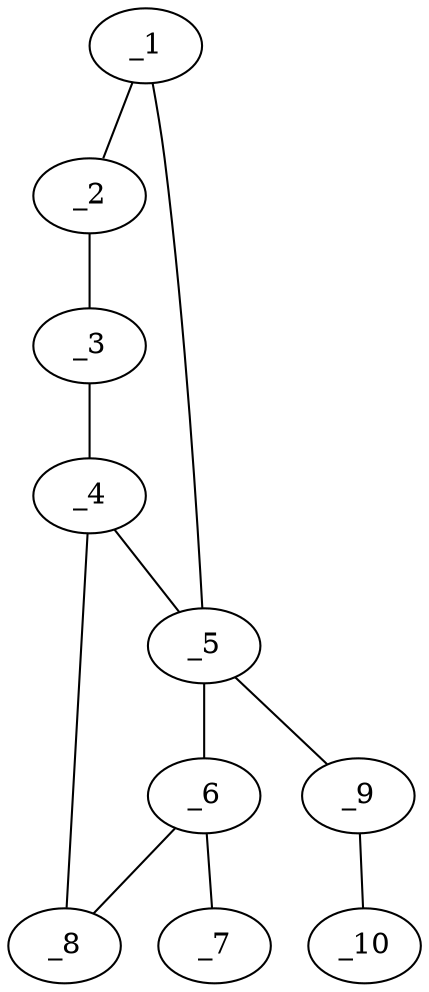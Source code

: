 graph molid647372 {
	_1	 [charge=0,
		chem=1,
		symbol="C  ",
		x="4.2058",
		y="0.7167"];
	_2	 [charge=0,
		chem=1,
		symbol="C  ",
		x="3.8968",
		y="1.6678"];
	_1 -- _2	 [valence=1];
	_5	 [charge=0,
		chem=1,
		symbol="C  ",
		x="3.3968",
		y="0.1289"];
	_1 -- _5	 [valence=1];
	_3	 [charge=0,
		chem=1,
		symbol="C  ",
		x="2.8968",
		y="1.6678"];
	_2 -- _3	 [valence=1];
	_4	 [charge=0,
		chem=1,
		symbol="C  ",
		x="2.5878",
		y="0.7167"];
	_3 -- _4	 [valence=1];
	_4 -- _5	 [valence=1];
	_8	 [charge=0,
		chem=1,
		symbol="C  ",
		x=2,
		y="-0.0923"];
	_4 -- _8	 [valence=1];
	_6	 [charge=0,
		chem=1,
		symbol="C  ",
		x="2.809",
		y="-0.6801"];
	_5 -- _6	 [valence=1];
	_9	 [charge=0,
		chem=1,
		symbol="C  ",
		x="4.2058",
		y="-0.4589"];
	_5 -- _9	 [valence=1];
	_7	 [charge=0,
		chem=1,
		symbol="C  ",
		x="2.9655",
		y="-1.6678"];
	_6 -- _7	 [valence=2];
	_6 -- _8	 [valence=1];
	_10	 [charge=0,
		chem=2,
		symbol="O  ",
		x="5.1194",
		y="-0.0521"];
	_9 -- _10	 [valence=2];
}
